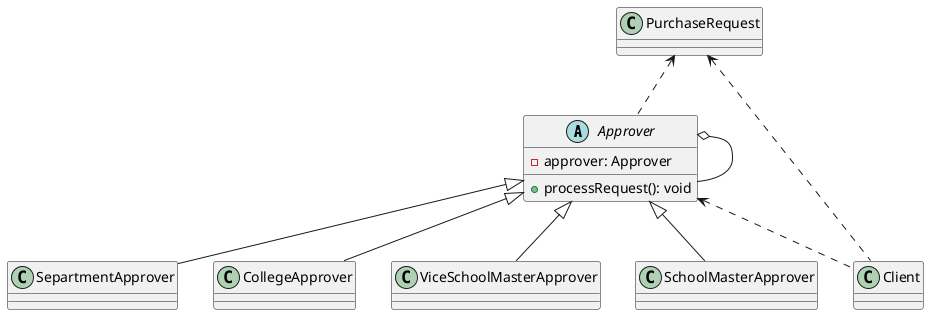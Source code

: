 @startuml

abstract class Approver {
    - approver: Approver
    + processRequest(): void
}

Approver o-- Approver

class SepartmentApprover
class CollegeApprover
class ViceSchoolMasterApprover
class SchoolMasterApprover

Approver <|-- SepartmentApprover
Approver <|-- CollegeApprover
Approver <|-- ViceSchoolMasterApprover
Approver <|-- SchoolMasterApprover

class PurchaseRequest

class Client

PurchaseRequest <.. Client
Approver <.. Client
PurchaseRequest <.. Approver

@enduml